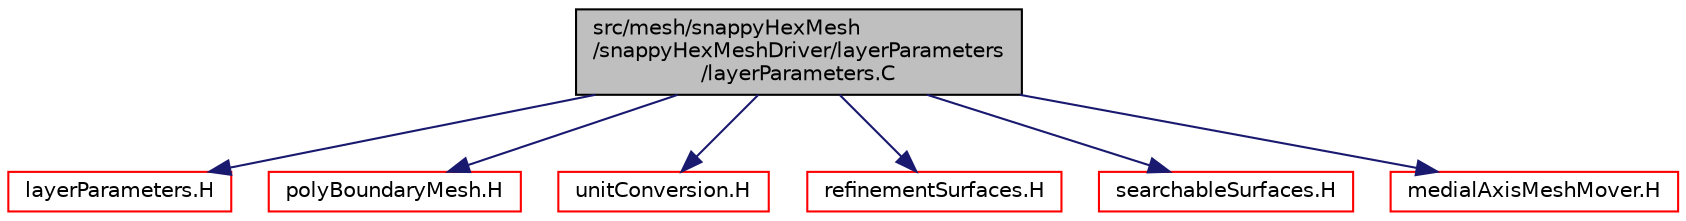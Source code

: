 digraph "src/mesh/snappyHexMesh/snappyHexMeshDriver/layerParameters/layerParameters.C"
{
  bgcolor="transparent";
  edge [fontname="Helvetica",fontsize="10",labelfontname="Helvetica",labelfontsize="10"];
  node [fontname="Helvetica",fontsize="10",shape=record];
  Node1 [label="src/mesh/snappyHexMesh\l/snappyHexMeshDriver/layerParameters\l/layerParameters.C",height=0.2,width=0.4,color="black", fillcolor="grey75", style="filled", fontcolor="black"];
  Node1 -> Node2 [color="midnightblue",fontsize="10",style="solid",fontname="Helvetica"];
  Node2 [label="layerParameters.H",height=0.2,width=0.4,color="red",URL="$a07240.html"];
  Node1 -> Node3 [color="midnightblue",fontsize="10",style="solid",fontname="Helvetica"];
  Node3 [label="polyBoundaryMesh.H",height=0.2,width=0.4,color="red",URL="$a08759.html"];
  Node1 -> Node4 [color="midnightblue",fontsize="10",style="solid",fontname="Helvetica"];
  Node4 [label="unitConversion.H",height=0.2,width=0.4,color="red",URL="$a08304.html",tooltip="Unit conversion functions. "];
  Node1 -> Node5 [color="midnightblue",fontsize="10",style="solid",fontname="Helvetica"];
  Node5 [label="refinementSurfaces.H",height=0.2,width=0.4,color="red",URL="$a07234.html"];
  Node1 -> Node6 [color="midnightblue",fontsize="10",style="solid",fontname="Helvetica"];
  Node6 [label="searchableSurfaces.H",height=0.2,width=0.4,color="red",URL="$a07484.html"];
  Node1 -> Node7 [color="midnightblue",fontsize="10",style="solid",fontname="Helvetica"];
  Node7 [label="medialAxisMeshMover.H",height=0.2,width=0.4,color="red",URL="$a07216.html"];
}

